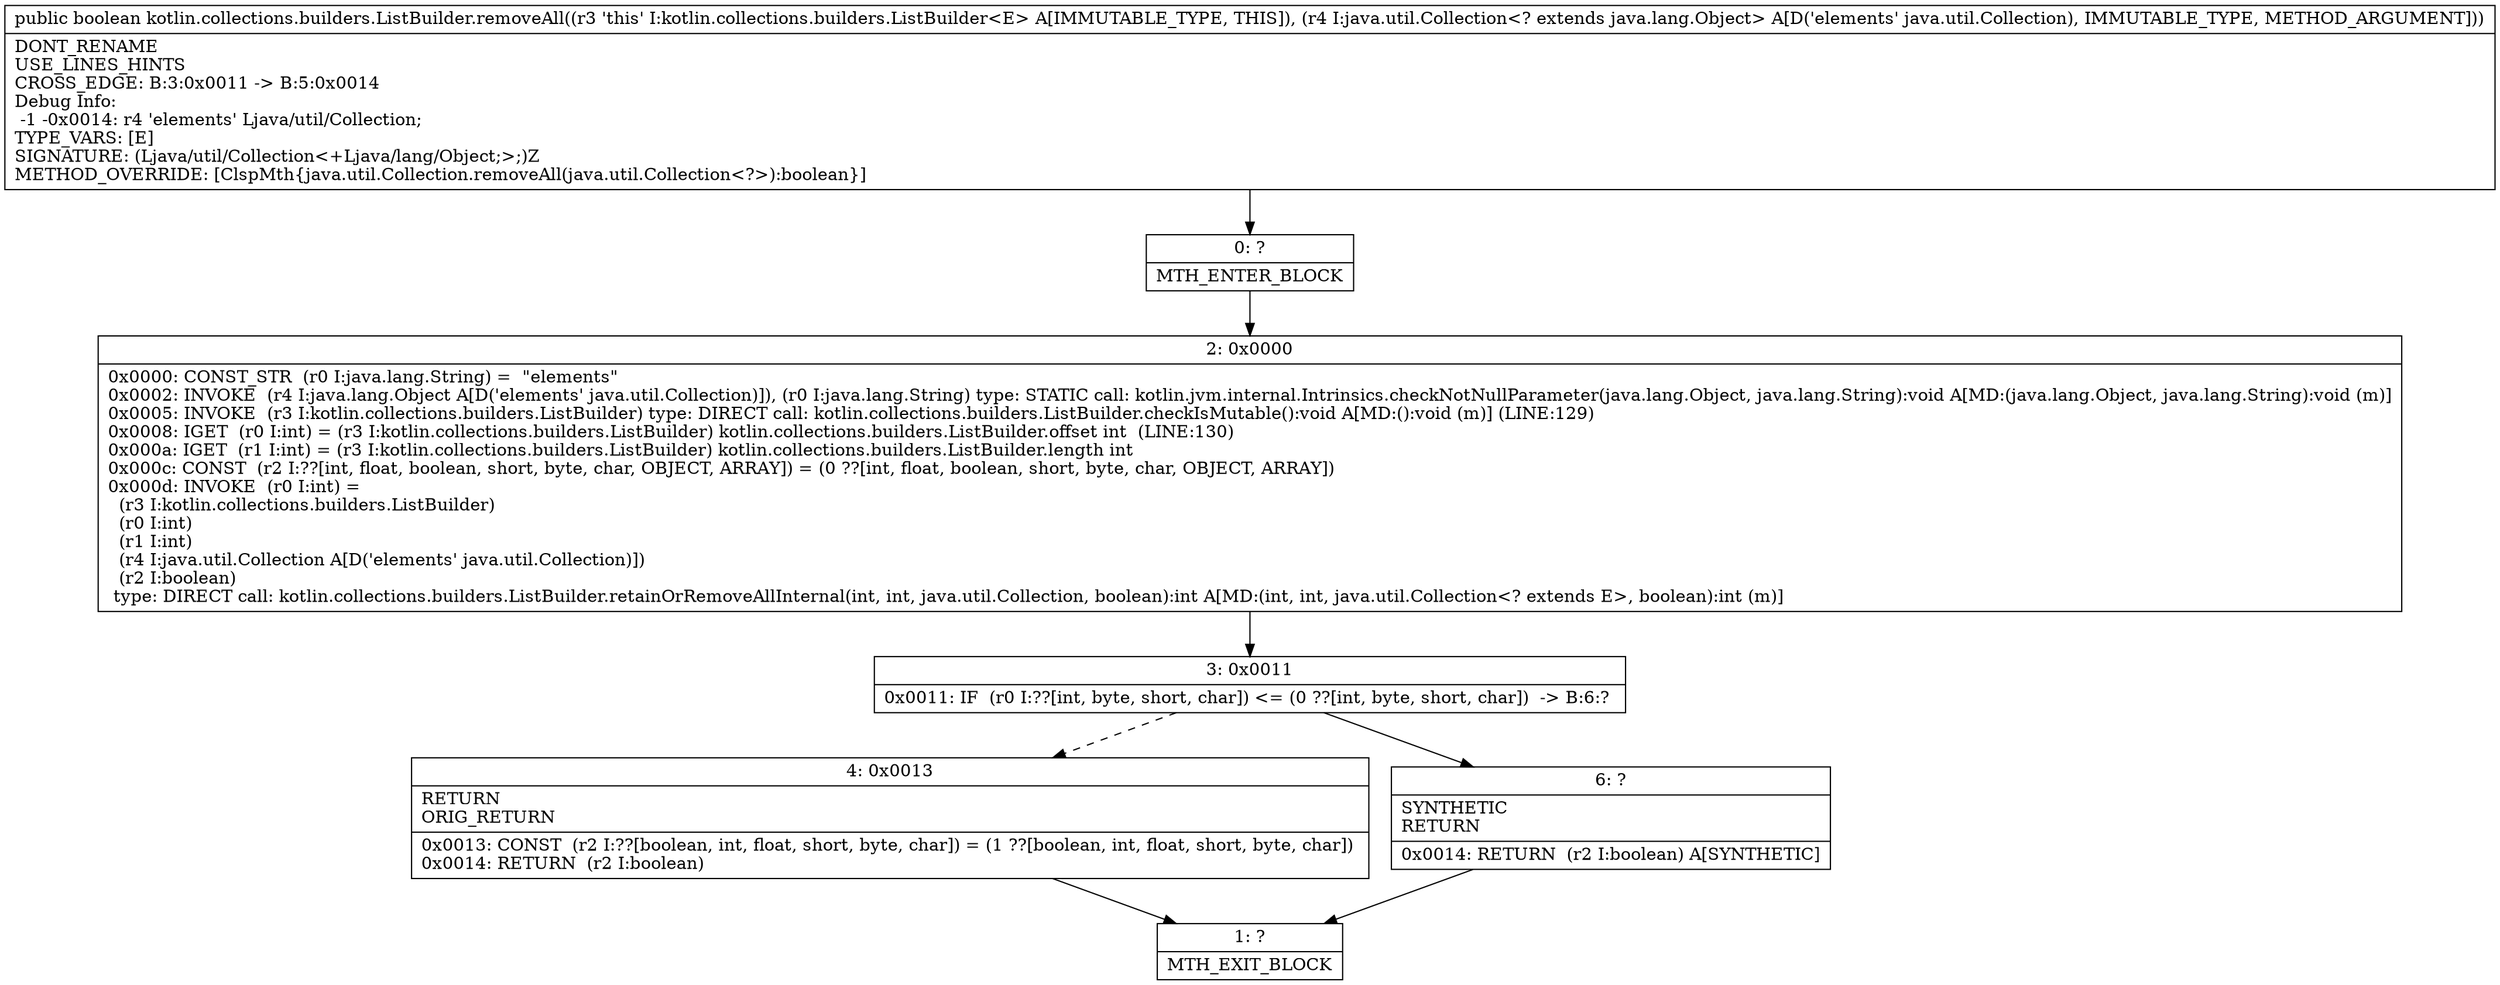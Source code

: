 digraph "CFG forkotlin.collections.builders.ListBuilder.removeAll(Ljava\/util\/Collection;)Z" {
Node_0 [shape=record,label="{0\:\ ?|MTH_ENTER_BLOCK\l}"];
Node_2 [shape=record,label="{2\:\ 0x0000|0x0000: CONST_STR  (r0 I:java.lang.String) =  \"elements\" \l0x0002: INVOKE  (r4 I:java.lang.Object A[D('elements' java.util.Collection)]), (r0 I:java.lang.String) type: STATIC call: kotlin.jvm.internal.Intrinsics.checkNotNullParameter(java.lang.Object, java.lang.String):void A[MD:(java.lang.Object, java.lang.String):void (m)]\l0x0005: INVOKE  (r3 I:kotlin.collections.builders.ListBuilder) type: DIRECT call: kotlin.collections.builders.ListBuilder.checkIsMutable():void A[MD:():void (m)] (LINE:129)\l0x0008: IGET  (r0 I:int) = (r3 I:kotlin.collections.builders.ListBuilder) kotlin.collections.builders.ListBuilder.offset int  (LINE:130)\l0x000a: IGET  (r1 I:int) = (r3 I:kotlin.collections.builders.ListBuilder) kotlin.collections.builders.ListBuilder.length int \l0x000c: CONST  (r2 I:??[int, float, boolean, short, byte, char, OBJECT, ARRAY]) = (0 ??[int, float, boolean, short, byte, char, OBJECT, ARRAY]) \l0x000d: INVOKE  (r0 I:int) = \l  (r3 I:kotlin.collections.builders.ListBuilder)\l  (r0 I:int)\l  (r1 I:int)\l  (r4 I:java.util.Collection A[D('elements' java.util.Collection)])\l  (r2 I:boolean)\l type: DIRECT call: kotlin.collections.builders.ListBuilder.retainOrRemoveAllInternal(int, int, java.util.Collection, boolean):int A[MD:(int, int, java.util.Collection\<? extends E\>, boolean):int (m)]\l}"];
Node_3 [shape=record,label="{3\:\ 0x0011|0x0011: IF  (r0 I:??[int, byte, short, char]) \<= (0 ??[int, byte, short, char])  \-\> B:6:? \l}"];
Node_4 [shape=record,label="{4\:\ 0x0013|RETURN\lORIG_RETURN\l|0x0013: CONST  (r2 I:??[boolean, int, float, short, byte, char]) = (1 ??[boolean, int, float, short, byte, char]) \l0x0014: RETURN  (r2 I:boolean) \l}"];
Node_1 [shape=record,label="{1\:\ ?|MTH_EXIT_BLOCK\l}"];
Node_6 [shape=record,label="{6\:\ ?|SYNTHETIC\lRETURN\l|0x0014: RETURN  (r2 I:boolean) A[SYNTHETIC]\l}"];
MethodNode[shape=record,label="{public boolean kotlin.collections.builders.ListBuilder.removeAll((r3 'this' I:kotlin.collections.builders.ListBuilder\<E\> A[IMMUTABLE_TYPE, THIS]), (r4 I:java.util.Collection\<? extends java.lang.Object\> A[D('elements' java.util.Collection), IMMUTABLE_TYPE, METHOD_ARGUMENT]))  | DONT_RENAME\lUSE_LINES_HINTS\lCROSS_EDGE: B:3:0x0011 \-\> B:5:0x0014\lDebug Info:\l  \-1 \-0x0014: r4 'elements' Ljava\/util\/Collection;\lTYPE_VARS: [E]\lSIGNATURE: (Ljava\/util\/Collection\<+Ljava\/lang\/Object;\>;)Z\lMETHOD_OVERRIDE: [ClspMth\{java.util.Collection.removeAll(java.util.Collection\<?\>):boolean\}]\l}"];
MethodNode -> Node_0;Node_0 -> Node_2;
Node_2 -> Node_3;
Node_3 -> Node_4[style=dashed];
Node_3 -> Node_6;
Node_4 -> Node_1;
Node_6 -> Node_1;
}

